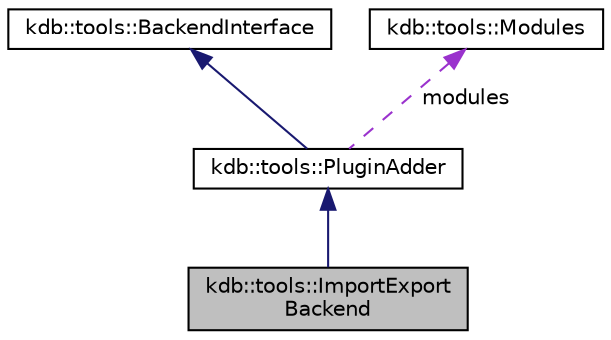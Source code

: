 digraph "kdb::tools::ImportExportBackend"
{
 // LATEX_PDF_SIZE
  edge [fontname="Helvetica",fontsize="10",labelfontname="Helvetica",labelfontsize="10"];
  node [fontname="Helvetica",fontsize="10",shape=record];
  Node1 [label="kdb::tools::ImportExport\lBackend",height=0.2,width=0.4,color="black", fillcolor="grey75", style="filled", fontcolor="black",tooltip="Backend for import/export functionality."];
  Node2 -> Node1 [dir="back",color="midnightblue",fontsize="10",style="solid"];
  Node2 [label="kdb::tools::PluginAdder",height=0.2,width=0.4,color="black", fillcolor="white", style="filled",URL="$classkdb_1_1tools_1_1PluginAdder.html",tooltip="Adds plugins in a generic map."];
  Node3 -> Node2 [dir="back",color="midnightblue",fontsize="10",style="solid"];
  Node3 [label="kdb::tools::BackendInterface",height=0.2,width=0.4,color="black", fillcolor="white", style="filled",URL="$classkdb_1_1tools_1_1BackendInterface.html",tooltip="Minimal interface to add plugins."];
  Node4 -> Node2 [dir="back",color="darkorchid3",fontsize="10",style="dashed",label=" modules" ];
  Node4 [label="kdb::tools::Modules",height=0.2,width=0.4,color="black", fillcolor="white", style="filled",URL="$classkdb_1_1tools_1_1Modules.html",tooltip="Allows one to load plugins."];
}
